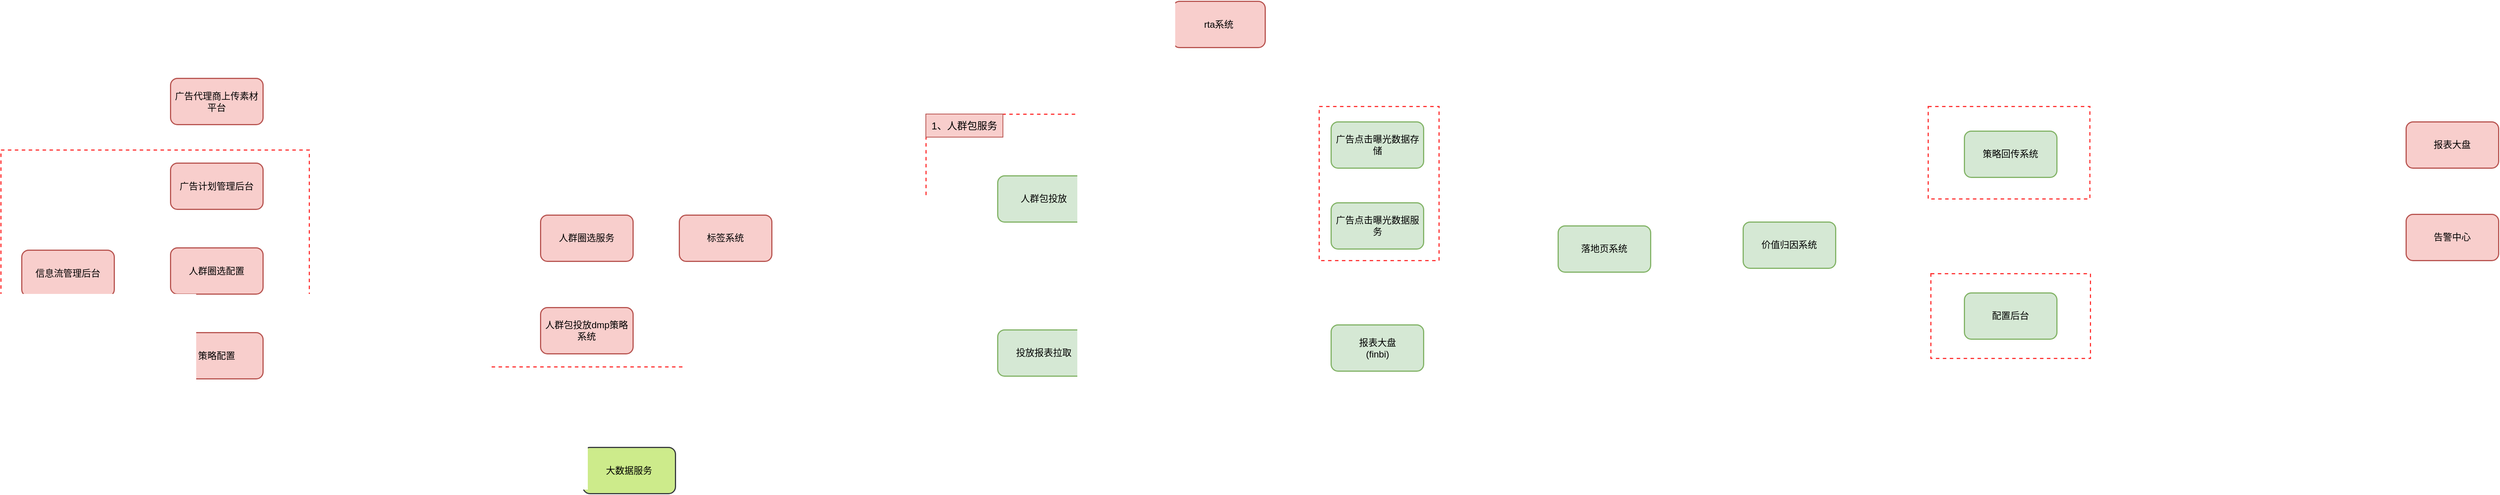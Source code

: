 <mxfile version="22.1.11" type="github">
  <diagram name="第 1 页" id="t7pbfHn2SOXymXCN76dh">
    <mxGraphModel dx="4950" dy="394" grid="1" gridSize="10" guides="1" tooltips="1" connect="1" arrows="1" fold="1" page="1" pageScale="1" pageWidth="827" pageHeight="1169" math="0" shadow="0">
      <root>
        <mxCell id="0" />
        <mxCell id="1" parent="0" />
        <mxCell id="ExKMPXudVfr22WV_40Oe-52" value="" style="rounded=0;whiteSpace=wrap;html=1;strokeColor=#FF3333;strokeWidth=1.5;align=center;verticalAlign=middle;fontFamily=Helvetica;fontSize=12;fontColor=default;fillColor=none;dashed=1;" parent="1" vertex="1">
          <mxGeometry x="-190" y="1690" width="155.5" height="200" as="geometry" />
        </mxCell>
        <mxCell id="ExKMPXudVfr22WV_40Oe-26" value="" style="rounded=0;whiteSpace=wrap;html=1;strokeColor=#FF3333;strokeWidth=1.5;align=center;verticalAlign=middle;fontFamily=Helvetica;fontSize=12;fontColor=default;fillColor=none;dashed=1;" parent="1" vertex="1">
          <mxGeometry x="-1310" y="1770" width="450" height="258" as="geometry" />
        </mxCell>
        <mxCell id="ExKMPXudVfr22WV_40Oe-27" value="" style="rounded=0;whiteSpace=wrap;html=1;strokeColor=#FF3333;strokeWidth=1.5;align=center;verticalAlign=middle;fontFamily=Helvetica;fontSize=12;fontColor=default;fillColor=none;dashed=1;" parent="1" vertex="1">
          <mxGeometry x="603.5" y="1907" width="207" height="110" as="geometry" />
        </mxCell>
        <mxCell id="ExKMPXudVfr22WV_40Oe-28" value="" style="rounded=0;whiteSpace=wrap;html=1;strokeColor=#FF3333;strokeWidth=1.5;align=center;verticalAlign=middle;fontFamily=Helvetica;fontSize=12;fontColor=default;fillColor=none;dashed=1;" parent="1" vertex="1">
          <mxGeometry x="600" y="1690" width="209.75" height="120" as="geometry" />
        </mxCell>
        <mxCell id="ExKMPXudVfr22WV_40Oe-29" value="" style="rounded=0;whiteSpace=wrap;html=1;strokeColor=#FF3333;strokeWidth=1.5;align=center;verticalAlign=middle;fontFamily=Helvetica;fontSize=12;fontColor=default;fillColor=none;dashed=1;" parent="1" vertex="1">
          <mxGeometry x="-700" y="1700" width="236" height="370" as="geometry" />
        </mxCell>
        <mxCell id="ExKMPXudVfr22WV_40Oe-30" value="人群包投放dmp策略系统" style="rounded=1;whiteSpace=wrap;html=1;strokeWidth=1.5;fillColor=#f8cecc;strokeColor=#b85450;" parent="1" vertex="1">
          <mxGeometry x="-1200" y="1951" width="120" height="60" as="geometry" />
        </mxCell>
        <mxCell id="ExKMPXudVfr22WV_40Oe-31" value="投放报表拉取" style="rounded=1;whiteSpace=wrap;html=1;strokeWidth=1.5;fillColor=#d5e8d4;strokeColor=#82b366;" parent="1" vertex="1">
          <mxGeometry x="-607" y="1980" width="120" height="60" as="geometry" />
        </mxCell>
        <mxCell id="ExKMPXudVfr22WV_40Oe-32" value="广告点击曝光数据存储" style="rounded=1;whiteSpace=wrap;html=1;strokeWidth=1.5;fillColor=#d5e8d4;strokeColor=#82b366;" parent="1" vertex="1">
          <mxGeometry x="-174.5" y="1710" width="120" height="60" as="geometry" />
        </mxCell>
        <mxCell id="ExKMPXudVfr22WV_40Oe-33" value="落地页系统" style="rounded=1;whiteSpace=wrap;html=1;strokeWidth=1.5;fillColor=#d5e8d4;strokeColor=#82b366;" parent="1" vertex="1">
          <mxGeometry x="120" y="1845" width="120" height="60" as="geometry" />
        </mxCell>
        <mxCell id="ExKMPXudVfr22WV_40Oe-34" value="策略回传系统" style="rounded=1;whiteSpace=wrap;html=1;strokeWidth=1.5;fillColor=#d5e8d4;strokeColor=#82b366;" parent="1" vertex="1">
          <mxGeometry x="647" y="1722" width="120" height="60" as="geometry" />
        </mxCell>
        <mxCell id="ExKMPXudVfr22WV_40Oe-35" value="价值归因系统" style="rounded=1;whiteSpace=wrap;html=1;strokeWidth=1.5;fillColor=#d5e8d4;strokeColor=#82b366;" parent="1" vertex="1">
          <mxGeometry x="360" y="1840" width="120" height="60" as="geometry" />
        </mxCell>
        <mxCell id="ExKMPXudVfr22WV_40Oe-36" value="配置后台" style="rounded=1;whiteSpace=wrap;html=1;strokeWidth=1.5;fillColor=#d5e8d4;strokeColor=#82b366;" parent="1" vertex="1">
          <mxGeometry x="647" y="1932" width="120" height="60" as="geometry" />
        </mxCell>
        <mxCell id="ExKMPXudVfr22WV_40Oe-37" value="信息流管理后台" style="rounded=1;whiteSpace=wrap;html=1;strokeWidth=1.5;fillColor=#f8cecc;strokeColor=#b85450;" parent="1" vertex="1">
          <mxGeometry x="-1873" y="1876.5" width="120" height="60" as="geometry" />
        </mxCell>
        <mxCell id="ExKMPXudVfr22WV_40Oe-38" value="rta系统" style="rounded=1;whiteSpace=wrap;html=1;strokeWidth=1.5;fillColor=#f8cecc;strokeColor=#b85450;" parent="1" vertex="1">
          <mxGeometry x="-380" y="1553.5" width="120" height="60" as="geometry" />
        </mxCell>
        <mxCell id="ExKMPXudVfr22WV_40Oe-39" value="人群圈选服务" style="rounded=1;whiteSpace=wrap;html=1;strokeWidth=1.5;fillColor=#f8cecc;strokeColor=#b85450;" parent="1" vertex="1">
          <mxGeometry x="-1200" y="1831" width="120" height="60" as="geometry" />
        </mxCell>
        <mxCell id="ExKMPXudVfr22WV_40Oe-40" value="人群包投放" style="rounded=1;whiteSpace=wrap;html=1;strokeWidth=1.5;fillColor=#d5e8d4;strokeColor=#82b366;" parent="1" vertex="1">
          <mxGeometry x="-607" y="1780" width="120" height="60" as="geometry" />
        </mxCell>
        <mxCell id="ExKMPXudVfr22WV_40Oe-41" value="策略配置" style="rounded=1;whiteSpace=wrap;html=1;strokeWidth=1.5;fillColor=#f8cecc;strokeColor=#b85450;" parent="1" vertex="1">
          <mxGeometry x="-1680" y="1983.5" width="120" height="60" as="geometry" />
        </mxCell>
        <mxCell id="ExKMPXudVfr22WV_40Oe-42" value="广告计划管理后台" style="rounded=1;whiteSpace=wrap;html=1;strokeWidth=1.5;fillColor=#f8cecc;strokeColor=#b85450;" parent="1" vertex="1">
          <mxGeometry x="-1680" y="1763.5" width="120" height="60" as="geometry" />
        </mxCell>
        <mxCell id="ExKMPXudVfr22WV_40Oe-43" value="人群圈选配置" style="rounded=1;whiteSpace=wrap;html=1;strokeWidth=1.5;fillColor=#f8cecc;strokeColor=#b85450;" parent="1" vertex="1">
          <mxGeometry x="-1680" y="1873.5" width="120" height="60" as="geometry" />
        </mxCell>
        <mxCell id="ExKMPXudVfr22WV_40Oe-44" value="报表大盘" style="rounded=1;whiteSpace=wrap;html=1;strokeWidth=1.5;fillColor=#f8cecc;strokeColor=#b85450;" parent="1" vertex="1">
          <mxGeometry x="1220" y="1710" width="120" height="60" as="geometry" />
        </mxCell>
        <mxCell id="ExKMPXudVfr22WV_40Oe-45" value="报表大盘&lt;br&gt;(finbi)" style="rounded=1;whiteSpace=wrap;html=1;strokeWidth=1.5;fillColor=#d5e8d4;strokeColor=#82b366;" parent="1" vertex="1">
          <mxGeometry x="-174.5" y="1973.5" width="120" height="60" as="geometry" />
        </mxCell>
        <mxCell id="ExKMPXudVfr22WV_40Oe-46" value="告警中心" style="rounded=1;whiteSpace=wrap;html=1;strokeWidth=1.5;fillColor=#f8cecc;strokeColor=#b85450;" parent="1" vertex="1">
          <mxGeometry x="1220" y="1830" width="120" height="60" as="geometry" />
        </mxCell>
        <mxCell id="ExKMPXudVfr22WV_40Oe-47" value="广告代理商上传素材平台" style="rounded=1;whiteSpace=wrap;html=1;strokeWidth=1.5;fillColor=#f8cecc;strokeColor=#b85450;" parent="1" vertex="1">
          <mxGeometry x="-1680" y="1653.5" width="120" height="60" as="geometry" />
        </mxCell>
        <mxCell id="ExKMPXudVfr22WV_40Oe-48" value="" style="rounded=0;whiteSpace=wrap;html=1;strokeColor=#FF3333;strokeWidth=1.5;align=center;verticalAlign=middle;fontFamily=Helvetica;fontSize=12;fontColor=default;fillColor=none;dashed=1;" parent="1" vertex="1">
          <mxGeometry x="-1900" y="1746.5" width="400" height="320" as="geometry" />
        </mxCell>
        <mxCell id="ExKMPXudVfr22WV_40Oe-49" value="标签系统" style="rounded=1;whiteSpace=wrap;html=1;strokeWidth=1.5;fillColor=#f8cecc;strokeColor=#b85450;" parent="1" vertex="1">
          <mxGeometry x="-1020" y="1831" width="120" height="60" as="geometry" />
        </mxCell>
        <mxCell id="ExKMPXudVfr22WV_40Oe-50" value="大数据服务" style="rounded=1;whiteSpace=wrap;html=1;strokeWidth=1.5;fillColor=#cdeb8b;strokeColor=#36393d;" parent="1" vertex="1">
          <mxGeometry x="-1145" y="2132.5" width="120" height="60" as="geometry" />
        </mxCell>
        <mxCell id="ExKMPXudVfr22WV_40Oe-51" value="广告点击曝光数据服务" style="rounded=1;whiteSpace=wrap;html=1;strokeWidth=1.5;fillColor=#d5e8d4;strokeColor=#82b366;" parent="1" vertex="1">
          <mxGeometry x="-174.5" y="1815" width="120" height="60" as="geometry" />
        </mxCell>
        <mxCell id="TxtXQEdZUeEPb-aoOvZk-1" value="1、人群包服务" style="text;html=1;strokeColor=#b85450;fillColor=#f8cecc;align=center;verticalAlign=middle;whiteSpace=wrap;rounded=0;fontSize=13;fontFamily=Helvetica;" vertex="1" parent="1">
          <mxGeometry x="-700" y="1700" width="100" height="30" as="geometry" />
        </mxCell>
      </root>
    </mxGraphModel>
  </diagram>
</mxfile>
